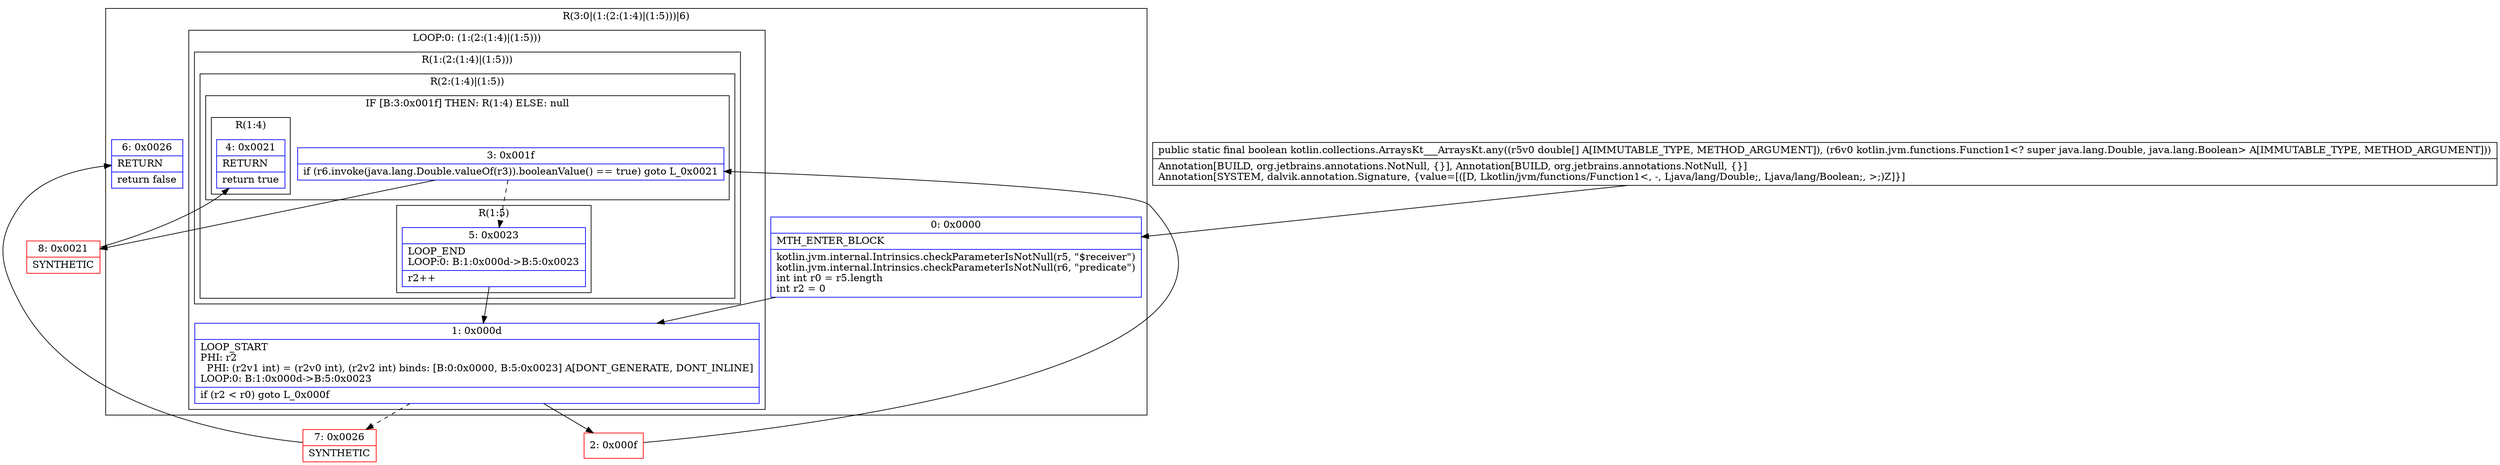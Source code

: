 digraph "CFG forkotlin.collections.ArraysKt___ArraysKt.any([DLkotlin\/jvm\/functions\/Function1;)Z" {
subgraph cluster_Region_1639771776 {
label = "R(3:0|(1:(2:(1:4)|(1:5)))|6)";
node [shape=record,color=blue];
Node_0 [shape=record,label="{0\:\ 0x0000|MTH_ENTER_BLOCK\l|kotlin.jvm.internal.Intrinsics.checkParameterIsNotNull(r5, \"$receiver\")\lkotlin.jvm.internal.Intrinsics.checkParameterIsNotNull(r6, \"predicate\")\lint int r0 = r5.length\lint r2 = 0\l}"];
subgraph cluster_LoopRegion_764562094 {
label = "LOOP:0: (1:(2:(1:4)|(1:5)))";
node [shape=record,color=blue];
Node_1 [shape=record,label="{1\:\ 0x000d|LOOP_START\lPHI: r2 \l  PHI: (r2v1 int) = (r2v0 int), (r2v2 int) binds: [B:0:0x0000, B:5:0x0023] A[DONT_GENERATE, DONT_INLINE]\lLOOP:0: B:1:0x000d\-\>B:5:0x0023\l|if (r2 \< r0) goto L_0x000f\l}"];
subgraph cluster_Region_1393968615 {
label = "R(1:(2:(1:4)|(1:5)))";
node [shape=record,color=blue];
subgraph cluster_Region_1080705834 {
label = "R(2:(1:4)|(1:5))";
node [shape=record,color=blue];
subgraph cluster_IfRegion_1410203833 {
label = "IF [B:3:0x001f] THEN: R(1:4) ELSE: null";
node [shape=record,color=blue];
Node_3 [shape=record,label="{3\:\ 0x001f|if (r6.invoke(java.lang.Double.valueOf(r3)).booleanValue() == true) goto L_0x0021\l}"];
subgraph cluster_Region_1811347372 {
label = "R(1:4)";
node [shape=record,color=blue];
Node_4 [shape=record,label="{4\:\ 0x0021|RETURN\l|return true\l}"];
}
}
subgraph cluster_Region_1335825861 {
label = "R(1:5)";
node [shape=record,color=blue];
Node_5 [shape=record,label="{5\:\ 0x0023|LOOP_END\lLOOP:0: B:1:0x000d\-\>B:5:0x0023\l|r2++\l}"];
}
}
}
}
Node_6 [shape=record,label="{6\:\ 0x0026|RETURN\l|return false\l}"];
}
Node_2 [shape=record,color=red,label="{2\:\ 0x000f}"];
Node_7 [shape=record,color=red,label="{7\:\ 0x0026|SYNTHETIC\l}"];
Node_8 [shape=record,color=red,label="{8\:\ 0x0021|SYNTHETIC\l}"];
MethodNode[shape=record,label="{public static final boolean kotlin.collections.ArraysKt___ArraysKt.any((r5v0 double[] A[IMMUTABLE_TYPE, METHOD_ARGUMENT]), (r6v0 kotlin.jvm.functions.Function1\<? super java.lang.Double, java.lang.Boolean\> A[IMMUTABLE_TYPE, METHOD_ARGUMENT]))  | Annotation[BUILD, org.jetbrains.annotations.NotNull, \{\}], Annotation[BUILD, org.jetbrains.annotations.NotNull, \{\}]\lAnnotation[SYSTEM, dalvik.annotation.Signature, \{value=[([D, Lkotlin\/jvm\/functions\/Function1\<, \-, Ljava\/lang\/Double;, Ljava\/lang\/Boolean;, \>;)Z]\}]\l}"];
MethodNode -> Node_0;
Node_0 -> Node_1;
Node_1 -> Node_2;
Node_1 -> Node_7[style=dashed];
Node_3 -> Node_5[style=dashed];
Node_3 -> Node_8;
Node_5 -> Node_1;
Node_2 -> Node_3;
Node_7 -> Node_6;
Node_8 -> Node_4;
}

